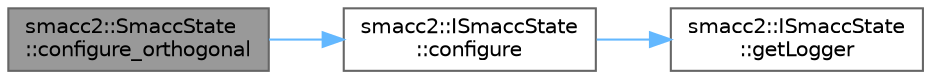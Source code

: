 digraph "smacc2::SmaccState::configure_orthogonal"
{
 // LATEX_PDF_SIZE
  bgcolor="transparent";
  edge [fontname=Helvetica,fontsize=10,labelfontname=Helvetica,labelfontsize=10];
  node [fontname=Helvetica,fontsize=10,shape=box,height=0.2,width=0.4];
  rankdir="LR";
  Node1 [label="smacc2::SmaccState\l::configure_orthogonal",height=0.2,width=0.4,color="gray40", fillcolor="grey60", style="filled", fontcolor="black",tooltip=" "];
  Node1 -> Node2 [color="steelblue1",style="solid"];
  Node2 [label="smacc2::ISmaccState\l::configure",height=0.2,width=0.4,color="grey40", fillcolor="white", style="filled",URL="$classsmacc2_1_1ISmaccState.html#a4fb93a9c3933ad7a2755da758634d00d",tooltip=" "];
  Node2 -> Node3 [color="steelblue1",style="solid"];
  Node3 [label="smacc2::ISmaccState\l::getLogger",height=0.2,width=0.4,color="grey40", fillcolor="white", style="filled",URL="$classsmacc2_1_1ISmaccState.html#a197a2c11b2510484138af98b55761fc3",tooltip=" "];
}
